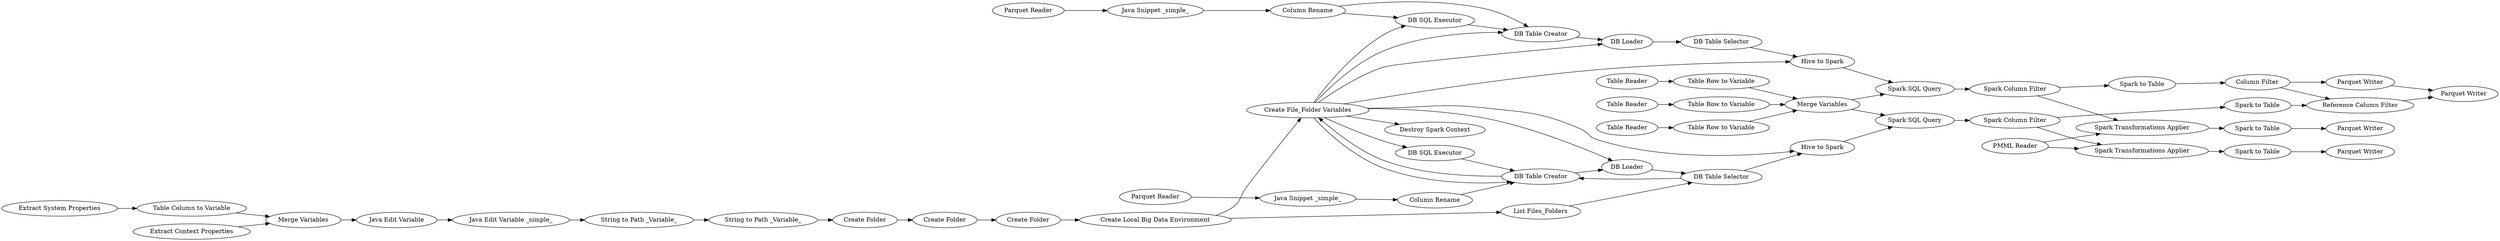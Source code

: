 digraph {
	1891 -> 1892
	2541 -> 336
	2618 -> 1862
	51 -> 50
	1865 -> 2616
	1892 -> 1882
	88 -> 48
	2630 -> 1864
	1863 -> 92
	1865 -> 1846
	1878 -> 2634
	2631 -> 2632
	2541 -> 1863
	1890 -> 1882
	1886 -> 1879
	2620 -> 1870
	1883 -> 1870
	2629 -> 1865
	86 -> 2541
	87 -> 88
	2617 -> 2618
	2625 -> 2623
	1846 -> 2616
	1864 -> 2625
	1882 -> 97
	1876 -> 2633
	2541 -> 2617
	1886 -> 95
	2541 -> 2616
	1862 -> 97
	2619 -> 2630
	2620 -> 1879
	92 -> 1886
	1883 -> 99
	2541 -> 1846
	2623 -> 2624
	49 -> 87
	2615 -> 2629
	2624 -> 2625
	50 -> 49
	1887 -> 1888
	1879 -> 1878
	61 -> 50
	2625 -> 2541
	2541 -> 1866
	86 -> 2638
	1889 -> 1890
	53 -> 86
	47 -> 52
	100 -> 101
	48 -> 47
	2541 -> 2623
	1866 -> 2625
	2541 -> 1862
	1870 -> 1876
	97 -> 1883
	52 -> 53
	2541 -> 2625
	28 -> 51
	2638 -> 2624
	1888 -> 1882
	101 -> 2632
	1882 -> 92
	95 -> 101
	99 -> 100
	2616 -> 2617
	100 -> 2631
	2624 -> 1863
	1866 [label="DB SQL Executor"]
	2616 [label="DB Table Creator"]
	1887 [label="Table Reader"]
	97 [label="Spark SQL Query"]
	2632 [label="Parquet Writer"]
	2623 [label="DB Loader"]
	1888 [label="Table Row to Variable"]
	1891 [label="Table Reader"]
	1865 [label="Column Rename"]
	2634 [label="Parquet Writer"]
	92 [label="Spark SQL Query"]
	2630 [label="Java Snippet _simple_"]
	49 [label="Java Edit Variable"]
	1882 [label="Merge Variables"]
	2638 [label="List Files_Folders"]
	2541 [label="Create File_Folder Variables"]
	2625 [label="DB Table Creator"]
	51 [label="Table Column to Variable"]
	1863 [label="Hive to Spark"]
	1878 [label="Spark to Table"]
	1876 [label="Spark to Table"]
	336 [label="Destroy Spark Context"]
	1879 [label="Spark Transformations Applier"]
	2633 [label="Parquet Writer"]
	2618 [label="DB Table Selector"]
	2620 [label="PMML Reader"]
	2617 [label="DB Loader"]
	1862 [label="Hive to Spark"]
	86 [label="Create Local Big Data Environment"]
	2629 [label="Java Snippet _simple_"]
	48 [label="String to Path _Variable_"]
	50 [label="Merge Variables"]
	53 [label="Create Folder"]
	87 [label="Java Edit Variable _simple_"]
	28 [label="Extract System Properties"]
	1892 [label="Table Row to Variable"]
	47 [label="Create Folder"]
	101 [label="Reference Column Filter"]
	61 [label="Extract Context Properties"]
	100 [label="Column Filter"]
	1870 [label="Spark Transformations Applier"]
	1864 [label="Column Rename"]
	99 [label="Spark to Table"]
	2631 [label="Parquet Writer"]
	1846 [label="DB SQL Executor"]
	2619 [label="Parquet Reader"]
	2624 [label="DB Table Selector"]
	1883 [label="Spark Column Filter"]
	1890 [label="Table Row to Variable"]
	88 [label="String to Path _Variable_"]
	1886 [label="Spark Column Filter"]
	1889 [label="Table Reader"]
	95 [label="Spark to Table"]
	2615 [label="Parquet Reader"]
	52 [label="Create Folder"]
	rankdir=LR
}
